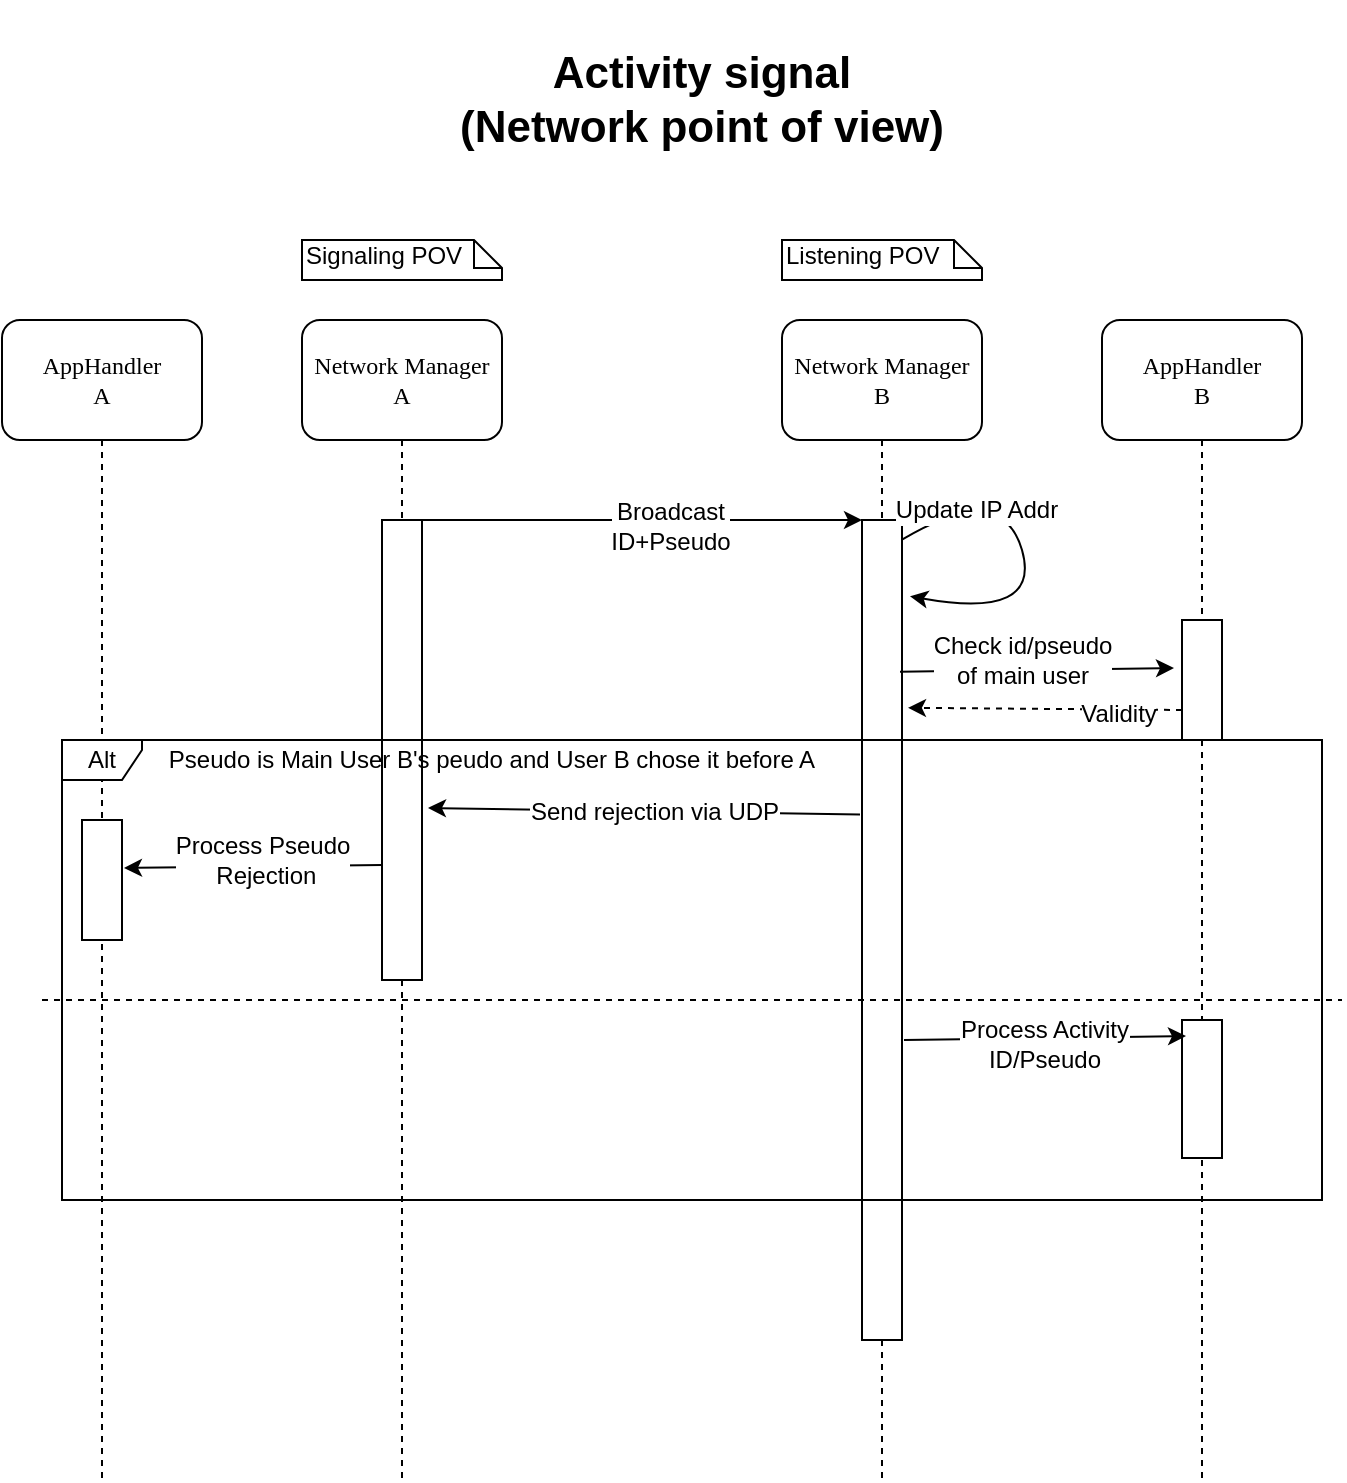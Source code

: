<mxfile version="12.4.3" type="device" pages="1"><diagram name="Page-1" id="13e1069c-82ec-6db2-03f1-153e76fe0fe0"><mxGraphModel dx="1422" dy="766" grid="1" gridSize="10" guides="1" tooltips="1" connect="1" arrows="1" fold="1" page="1" pageScale="1" pageWidth="1100" pageHeight="850" background="#ffffff" math="0" shadow="0"><root><mxCell id="0"/><mxCell id="1" parent="0"/><mxCell id="7baba1c4bc27f4b0-4" value="Network Manager &lt;br&gt;B" style="shape=umlLifeline;perimeter=lifelinePerimeter;whiteSpace=wrap;html=1;container=1;collapsible=0;recursiveResize=0;outlineConnect=0;rounded=1;shadow=0;comic=0;labelBackgroundColor=none;strokeWidth=1;fontFamily=Verdana;fontSize=12;align=center;size=60;" parent="1" vertex="1"><mxGeometry x="540" y="200" width="100" height="580" as="geometry"/></mxCell><mxCell id="7baba1c4bc27f4b0-8" value="Network Manager&lt;br&gt;A" style="shape=umlLifeline;perimeter=lifelinePerimeter;whiteSpace=wrap;html=1;container=1;collapsible=0;recursiveResize=0;outlineConnect=0;rounded=1;shadow=0;comic=0;labelBackgroundColor=none;strokeWidth=1;fontFamily=Verdana;fontSize=12;align=center;size=60;" parent="1" vertex="1"><mxGeometry x="300" y="200" width="100" height="580" as="geometry"/></mxCell><mxCell id="sPiO6WoXPH969VQX6Xbq-2" value="AppHandler&lt;br&gt;A" style="shape=umlLifeline;perimeter=lifelinePerimeter;whiteSpace=wrap;html=1;container=1;collapsible=0;recursiveResize=0;outlineConnect=0;rounded=1;shadow=0;comic=0;labelBackgroundColor=none;strokeWidth=1;fontFamily=Verdana;fontSize=12;align=center;size=60;" vertex="1" parent="1"><mxGeometry x="150" y="200" width="100" height="580" as="geometry"/></mxCell><mxCell id="sPiO6WoXPH969VQX6Xbq-30" value="" style="rounded=0;whiteSpace=wrap;html=1;" vertex="1" parent="sPiO6WoXPH969VQX6Xbq-2"><mxGeometry x="40" y="250" width="20" height="60" as="geometry"/></mxCell><mxCell id="sPiO6WoXPH969VQX6Xbq-3" value="AppHandler&lt;br&gt;B" style="shape=umlLifeline;perimeter=lifelinePerimeter;whiteSpace=wrap;html=1;container=1;collapsible=0;recursiveResize=0;outlineConnect=0;rounded=1;shadow=0;comic=0;labelBackgroundColor=none;strokeWidth=1;fontFamily=Verdana;fontSize=12;align=center;size=60;" vertex="1" parent="1"><mxGeometry x="700" y="200" width="100" height="580" as="geometry"/></mxCell><mxCell id="sPiO6WoXPH969VQX6Xbq-18" value="" style="rounded=0;whiteSpace=wrap;html=1;" vertex="1" parent="sPiO6WoXPH969VQX6Xbq-3"><mxGeometry x="40" y="150" width="20" height="60" as="geometry"/></mxCell><mxCell id="sPiO6WoXPH969VQX6Xbq-25" value="" style="rounded=0;whiteSpace=wrap;html=1;" vertex="1" parent="sPiO6WoXPH969VQX6Xbq-3"><mxGeometry x="40" y="350" width="20" height="69" as="geometry"/></mxCell><mxCell id="sPiO6WoXPH969VQX6Xbq-4" value="" style="rounded=0;whiteSpace=wrap;html=1;" vertex="1" parent="1"><mxGeometry x="340" y="300" width="20" height="230" as="geometry"/></mxCell><mxCell id="sPiO6WoXPH969VQX6Xbq-6" value="" style="endArrow=classic;html=1;exitX=1;exitY=0;exitDx=0;exitDy=0;entryX=0;entryY=0;entryDx=0;entryDy=0;" edge="1" parent="1" source="sPiO6WoXPH969VQX6Xbq-4" target="sPiO6WoXPH969VQX6Xbq-7"><mxGeometry width="50" height="50" relative="1" as="geometry"><mxPoint x="410" y="540" as="sourcePoint"/><mxPoint x="510" y="350" as="targetPoint"/></mxGeometry></mxCell><mxCell id="sPiO6WoXPH969VQX6Xbq-9" value="Broadcast &lt;br&gt;ID+Pseudo" style="text;html=1;align=center;verticalAlign=middle;resizable=0;points=[];;labelBackgroundColor=#ffffff;" vertex="1" connectable="0" parent="sPiO6WoXPH969VQX6Xbq-6"><mxGeometry x="0.127" y="-3" relative="1" as="geometry"><mxPoint as="offset"/></mxGeometry></mxCell><mxCell id="sPiO6WoXPH969VQX6Xbq-7" value="" style="rounded=0;whiteSpace=wrap;html=1;" vertex="1" parent="1"><mxGeometry x="580" y="300" width="20" height="410" as="geometry"/></mxCell><mxCell id="sPiO6WoXPH969VQX6Xbq-13" value="Alt" style="shape=umlFrame;whiteSpace=wrap;html=1;width=40;height=20;" vertex="1" parent="1"><mxGeometry x="180" y="410" width="630" height="230" as="geometry"/></mxCell><mxCell id="sPiO6WoXPH969VQX6Xbq-14" value="Pseudo is Main User B's peudo and User B chose it before A" style="text;html=1;strokeColor=none;fillColor=none;align=center;verticalAlign=middle;whiteSpace=wrap;rounded=0;" vertex="1" parent="1"><mxGeometry x="200" y="400" width="390" height="40" as="geometry"/></mxCell><mxCell id="sPiO6WoXPH969VQX6Xbq-15" value="" style="endArrow=classic;html=1;entryX=1.15;entryY=0.626;entryDx=0;entryDy=0;entryPerimeter=0;exitX=-0.05;exitY=0.359;exitDx=0;exitDy=0;exitPerimeter=0;" edge="1" parent="1" source="sPiO6WoXPH969VQX6Xbq-7" target="sPiO6WoXPH969VQX6Xbq-4"><mxGeometry width="50" height="50" relative="1" as="geometry"><mxPoint x="570" y="440" as="sourcePoint"/><mxPoint x="200" y="800" as="targetPoint"/><Array as="points"/></mxGeometry></mxCell><mxCell id="sPiO6WoXPH969VQX6Xbq-16" value="Send rejection via UDP" style="text;html=1;align=center;verticalAlign=middle;resizable=0;points=[];;labelBackgroundColor=#ffffff;" vertex="1" connectable="0" parent="sPiO6WoXPH969VQX6Xbq-15"><mxGeometry x="-0.151" y="2" relative="1" as="geometry"><mxPoint x="-12" y="-2" as="offset"/></mxGeometry></mxCell><mxCell id="sPiO6WoXPH969VQX6Xbq-19" value="" style="endArrow=classic;html=1;exitX=0.95;exitY=0.185;exitDx=0;exitDy=0;exitPerimeter=0;entryX=-0.2;entryY=0.4;entryDx=0;entryDy=0;entryPerimeter=0;" edge="1" parent="1" source="sPiO6WoXPH969VQX6Xbq-7" target="sPiO6WoXPH969VQX6Xbq-18"><mxGeometry width="50" height="50" relative="1" as="geometry"><mxPoint x="860" y="475" as="sourcePoint"/><mxPoint x="910" y="425" as="targetPoint"/></mxGeometry></mxCell><mxCell id="sPiO6WoXPH969VQX6Xbq-21" value="Check id/pseudo&lt;br&gt;of main user" style="text;html=1;align=center;verticalAlign=middle;resizable=0;points=[];;labelBackgroundColor=#ffffff;" vertex="1" connectable="0" parent="sPiO6WoXPH969VQX6Xbq-19"><mxGeometry x="0.387" y="-1" relative="1" as="geometry"><mxPoint x="-34" y="-5.57" as="offset"/></mxGeometry></mxCell><mxCell id="sPiO6WoXPH969VQX6Xbq-20" value="" style="endArrow=classic;html=1;dashed=1;exitX=0;exitY=0.75;exitDx=0;exitDy=0;entryX=1.15;entryY=0.229;entryDx=0;entryDy=0;entryPerimeter=0;" edge="1" parent="1" source="sPiO6WoXPH969VQX6Xbq-18" target="sPiO6WoXPH969VQX6Xbq-7"><mxGeometry width="50" height="50" relative="1" as="geometry"><mxPoint x="900" y="510" as="sourcePoint"/><mxPoint x="610" y="345" as="targetPoint"/></mxGeometry></mxCell><mxCell id="sPiO6WoXPH969VQX6Xbq-22" value="Validity" style="text;html=1;align=center;verticalAlign=middle;resizable=0;points=[];;labelBackgroundColor=#ffffff;" vertex="1" connectable="0" parent="sPiO6WoXPH969VQX6Xbq-20"><mxGeometry x="-0.536" y="2" relative="1" as="geometry"><mxPoint as="offset"/></mxGeometry></mxCell><mxCell id="sPiO6WoXPH969VQX6Xbq-24" value="" style="endArrow=classic;html=1;entryX=0.1;entryY=0.116;entryDx=0;entryDy=0;entryPerimeter=0;" edge="1" parent="1" target="sPiO6WoXPH969VQX6Xbq-25"><mxGeometry width="50" height="50" relative="1" as="geometry"><mxPoint x="601" y="560" as="sourcePoint"/><mxPoint x="739" y="527" as="targetPoint"/></mxGeometry></mxCell><mxCell id="sPiO6WoXPH969VQX6Xbq-26" value="Process Activity&lt;br&gt;ID/Pseudo" style="text;html=1;align=center;verticalAlign=middle;resizable=0;points=[];;labelBackgroundColor=#ffffff;" vertex="1" connectable="0" parent="sPiO6WoXPH969VQX6Xbq-24"><mxGeometry x="-0.149" y="4" relative="1" as="geometry"><mxPoint x="10" y="6.92" as="offset"/></mxGeometry></mxCell><mxCell id="sPiO6WoXPH969VQX6Xbq-27" value="" style="curved=1;endArrow=classic;html=1;exitX=1;exitY=0.024;exitDx=0;exitDy=0;exitPerimeter=0;entryX=1.2;entryY=0.093;entryDx=0;entryDy=0;entryPerimeter=0;" edge="1" parent="1" source="sPiO6WoXPH969VQX6Xbq-7" target="sPiO6WoXPH969VQX6Xbq-7"><mxGeometry width="50" height="50" relative="1" as="geometry"><mxPoint x="890" y="485" as="sourcePoint"/><mxPoint x="940" y="435" as="targetPoint"/><Array as="points"><mxPoint x="650" y="280"/><mxPoint x="670" y="350"/></Array></mxGeometry></mxCell><mxCell id="sPiO6WoXPH969VQX6Xbq-28" value="Update IP Addr" style="text;html=1;align=center;verticalAlign=middle;resizable=0;points=[];;labelBackgroundColor=#ffffff;" vertex="1" connectable="0" parent="sPiO6WoXPH969VQX6Xbq-27"><mxGeometry x="-0.602" y="-6" relative="1" as="geometry"><mxPoint as="offset"/></mxGeometry></mxCell><mxCell id="sPiO6WoXPH969VQX6Xbq-29" value="" style="endArrow=classic;html=1;exitX=0;exitY=0.75;exitDx=0;exitDy=0;entryX=1.05;entryY=0.4;entryDx=0;entryDy=0;entryPerimeter=0;" edge="1" parent="1" source="sPiO6WoXPH969VQX6Xbq-4" target="sPiO6WoXPH969VQX6Xbq-30"><mxGeometry width="50" height="50" relative="1" as="geometry"><mxPoint x="40" y="1170" as="sourcePoint"/><mxPoint x="90" y="1120" as="targetPoint"/></mxGeometry></mxCell><mxCell id="sPiO6WoXPH969VQX6Xbq-31" value="Process Pseudo&lt;br&gt;&amp;nbsp;Rejection" style="text;html=1;align=center;verticalAlign=middle;resizable=0;points=[];;labelBackgroundColor=#ffffff;" vertex="1" connectable="0" parent="sPiO6WoXPH969VQX6Xbq-29"><mxGeometry x="-0.301" y="5" relative="1" as="geometry"><mxPoint x="-15.06" y="-8.02" as="offset"/></mxGeometry></mxCell><mxCell id="sPiO6WoXPH969VQX6Xbq-32" value="" style="endArrow=none;dashed=1;html=1;" edge="1" parent="1"><mxGeometry width="50" height="50" relative="1" as="geometry"><mxPoint x="170" y="540" as="sourcePoint"/><mxPoint x="820" y="540" as="targetPoint"/></mxGeometry></mxCell><mxCell id="sPiO6WoXPH969VQX6Xbq-33" value="Signaling POV" style="shape=note;whiteSpace=wrap;html=1;size=14;verticalAlign=top;align=left;spacingTop=-6;" vertex="1" parent="1"><mxGeometry x="300" y="160" width="100" height="20" as="geometry"/></mxCell><mxCell id="sPiO6WoXPH969VQX6Xbq-34" value="Listening POV" style="shape=note;whiteSpace=wrap;html=1;size=14;verticalAlign=top;align=left;spacingTop=-6;" vertex="1" parent="1"><mxGeometry x="540" y="160" width="100" height="20" as="geometry"/></mxCell><mxCell id="sPiO6WoXPH969VQX6Xbq-37" value="&lt;b&gt;&lt;font style=&quot;font-size: 22px&quot;&gt;Activity signal&lt;br&gt;(Network point of view)&lt;br&gt;&lt;/font&gt;&lt;/b&gt;" style="text;html=1;strokeColor=none;fillColor=none;align=center;verticalAlign=middle;whiteSpace=wrap;rounded=0;" vertex="1" parent="1"><mxGeometry x="250" y="40" width="500" height="100" as="geometry"/></mxCell></root></mxGraphModel></diagram></mxfile>